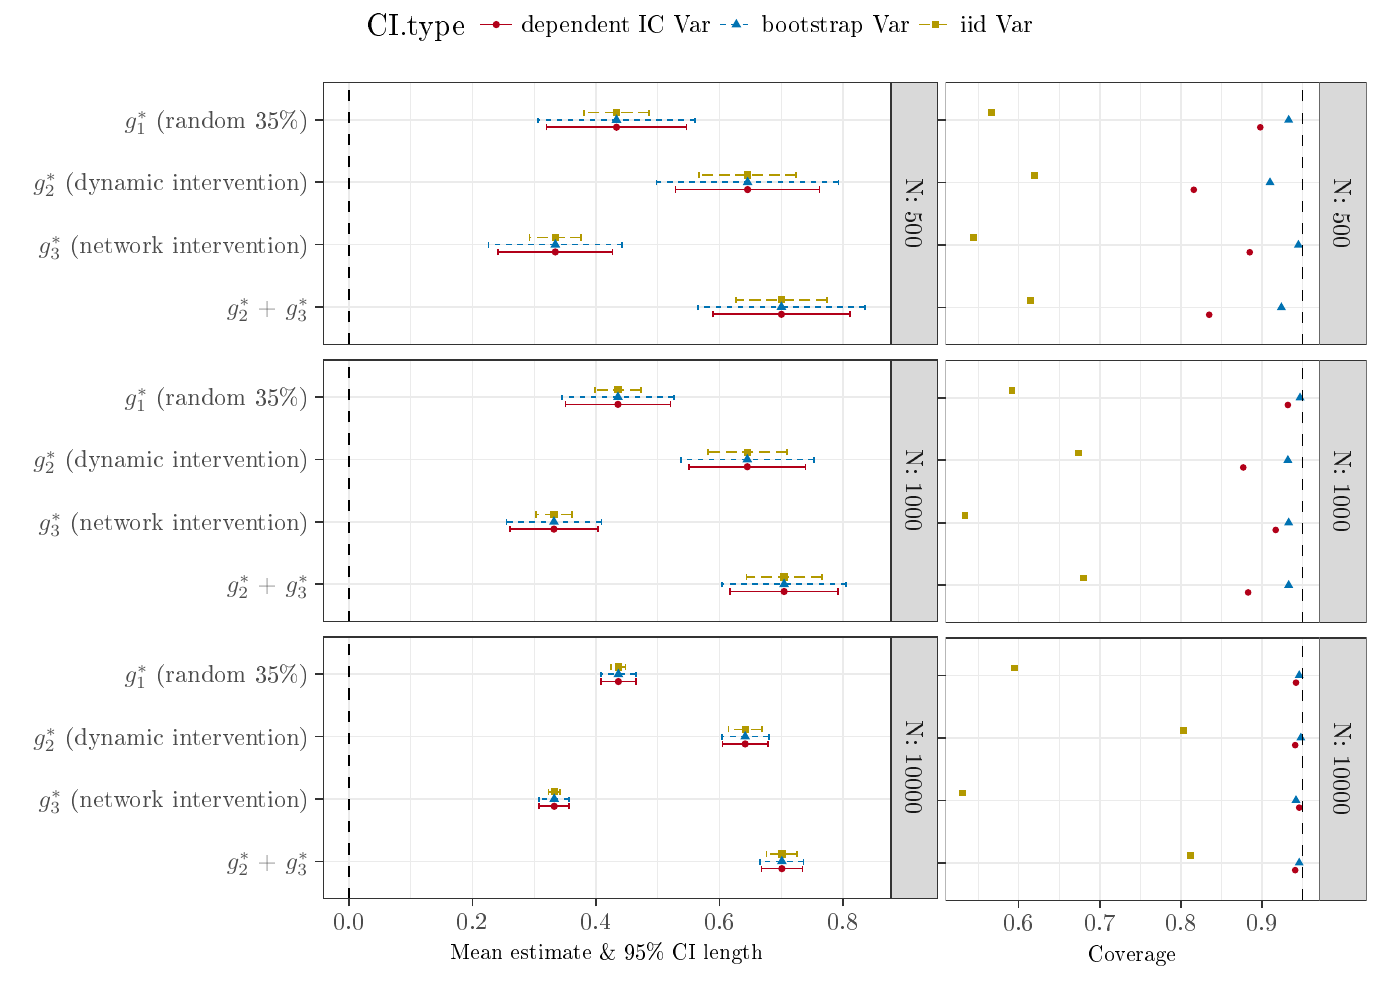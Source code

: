 % Created by tikzDevice version 0.10.1 on 2017-02-12 16:04:47
% !TEX encoding = UTF-8 Unicode
\documentclass[english]{article}
\nonstopmode

\usepackage{tikz}

\usepackage[active,tightpage,psfixbb]{preview}

\PreviewEnvironment{pgfpicture}

\setlength\PreviewBorder{0pt}

\newcommand{\SweaveOpts}[1]{}  % do not interfere with LaTeX
\newcommand{\SweaveInput}[1]{} % because they are not real TeX commands
\newcommand{\Sexpr}[1]{}       % will only be parsed by R

 % \documentclass[a4paper]{article}
\usepackage[T1]{fontenc}
\usepackage[latin9]{inputenc} % \usepackage[utf8]{inputenc}
\usepackage{geometry}
% \geometry{verbose,tmargin=2cm,bmargin=2cm,lmargin=3cm,rmargin=3cm}
\usepackage{amsthm, amsmath,amssymb} % ,amsfonts
\usepackage{setspace}
\usepackage{esint}
\usepackage[authoryear]{natbib}
\onehalfspacing

\makeatletter
\usepackage{authblk}
\usepackage[multiple]{footmisc}
\usepackage{pdflscape}
\usepackage{booktabs}

% \usepackage{jheppub}
%%\usepackage[round]{natbib}
\usepackage[colorlinks=true,urlcolor=blue]{hyperref}
\usepackage{graphicx}
\usepackage{pdflscape}
\usepackage{color}
\usepackage{float}

\definecolor{blue}{rgb}{.2,.2,.7}
\definecolor{red}{rgb}{.7,.2,.2}
\definecolor{green}{rgb}{0,.6,.3}
\definecolor{gray}{rgb}{0.45,0.45,0.45}
\newcommand{\btext}[1]{\textcolor{blue}{#1}}
\newcommand{\rtext}[1]{\textcolor{red}{#1}}
\newcommand{\gtext}[1]{\textcolor{green}{#1}}
\newcommand{\wtext}[1]{\textcolor{white}{#1}}
\newcommand{\old}[1]{\textcolor{gray}{#1}}
\definecolor{gray90}{RGB}{229,229,229}
\definecolor{gray77}{RGB}{196,196,196}
\definecolor{gray60}{RGB}{153,153,153}

\renewcommand{\thefootnote}{\alph{footnote}}
%%\newcommand{\acronym}[1]{\textsc{#1}}
%%\newcommand{\class}[1]{\mbox{\textsf{#1}}}
\newcommand{\code}[1]{\mbox{\texttt{#1}}}
\newcommand{\pkg}[1]{{\normalfont\fontseries{b}\selectfont #1}}
\newcommand{\proglang}[1]{\textsf{#1}}

\newcommand\XOR{\mathbin{\char`\^}}
\newcommand\independent{\protect\mathpalette{\protect\independenT}{\perp}}
\def\independenT#1#2{\mathrel{\rlap{$#1#2$}\mkern2mu{#1#2}}}

\theoremstyle{plain}
\newtheorem*{thm*}{\protect\theoremname}
\theoremstyle{plain}
\newtheorem*{lem*}{\protect\lemmaname}

\makeatother
\usepackage{babel}
\providecommand{\lemmaname}{Lemma}
\providecommand{\theoremname}{Theorem}


%\VignetteEngine{knitr::knitr}
%\VignetteIndexEntry{Introduction}



\begin{document}

\begin{tikzpicture}[x=1pt,y=1pt]
\definecolor{fillColor}{RGB}{255,255,255}
\path[use as bounding box,fill=fillColor,fill opacity=0.00] (0,0) rectangle (505.89,361.35);
\begin{scope}
\path[clip] (  0.00,  0.00) rectangle (505.89,361.35);
\definecolor{fillColor}{RGB}{255,255,255}

\path[fill=fillColor] (126.74,339.55) rectangle (379.15,365.38);
\end{scope}
\begin{scope}
\path[clip] (  0.00,  0.00) rectangle (505.89,361.35);
\definecolor{drawColor}{RGB}{0,0,0}

\node[text=drawColor,anchor=base west,inner sep=0pt, outer sep=0pt, scale=  1.10] at (132.43,348.68) {CI.type};
\end{scope}
\begin{scope}
\path[clip] (  0.00,  0.00) rectangle (505.89,361.35);
\definecolor{fillColor}{RGB}{255,255,255}

\path[fill=fillColor] (172.09,345.24) rectangle (186.54,359.69);
\end{scope}
\begin{scope}
\path[clip] (  0.00,  0.00) rectangle (505.89,361.35);
\definecolor{fillColor}{RGB}{178,0,25}

\path[fill=fillColor] (179.32,352.46) circle (  1.32);
\end{scope}
\begin{scope}
\path[clip] (  0.00,  0.00) rectangle (505.89,361.35);
\definecolor{drawColor}{RGB}{178,0,25}

\path[draw=drawColor,line width= 0.6pt,line join=round] (173.53,352.46) -- (185.10,352.46);
\end{scope}
\begin{scope}
\path[clip] (  0.00,  0.00) rectangle (505.89,361.35);
\definecolor{fillColor}{RGB}{255,255,255}

\path[fill=fillColor] (258.85,345.24) rectangle (273.31,359.69);
\end{scope}
\begin{scope}
\path[clip] (  0.00,  0.00) rectangle (505.89,361.35);
\definecolor{fillColor}{RGB}{0,114,178}

\path[fill=fillColor] (266.08,354.52) --
	(267.86,351.44) --
	(264.30,351.44) --
	cycle;
\end{scope}
\begin{scope}
\path[clip] (  0.00,  0.00) rectangle (505.89,361.35);
\definecolor{drawColor}{RGB}{0,114,178}

\path[draw=drawColor,line width= 0.6pt,dash pattern=on 2pt off 2pt ,line join=round] (260.30,352.46) -- (271.86,352.46);
\end{scope}
\begin{scope}
\path[clip] (  0.00,  0.00) rectangle (505.89,361.35);
\definecolor{fillColor}{RGB}{255,255,255}

\path[fill=fillColor] (330.78,345.24) rectangle (345.24,359.69);
\end{scope}
\begin{scope}
\path[clip] (  0.00,  0.00) rectangle (505.89,361.35);
\definecolor{fillColor}{RGB}{178,153,0}

\path[fill=fillColor] (336.69,351.14) --
	(339.33,351.14) --
	(339.33,353.78) --
	(336.69,353.78) --
	cycle;
\end{scope}
\begin{scope}
\path[clip] (  0.00,  0.00) rectangle (505.89,361.35);
\definecolor{drawColor}{RGB}{178,153,0}

\path[draw=drawColor,line width= 0.6pt,dash pattern=on 4pt off 2pt ,line join=round] (332.23,352.46) -- (343.79,352.46);
\end{scope}
\begin{scope}
\path[clip] (  0.00,  0.00) rectangle (505.89,361.35);
\definecolor{drawColor}{RGB}{0,0,0}

\node[text=drawColor,anchor=base west,inner sep=0pt, outer sep=0pt, scale=  0.88] at (188.35,349.43) {dependent IC Var};
\end{scope}
\begin{scope}
\path[clip] (  0.00,  0.00) rectangle (505.89,361.35);
\definecolor{drawColor}{RGB}{0,0,0}

\node[text=drawColor,anchor=base west,inner sep=0pt, outer sep=0pt, scale=  0.88] at (275.11,349.43) {bootstrap Var};
\end{scope}
\begin{scope}
\path[clip] (  0.00,  0.00) rectangle (505.89,361.35);
\definecolor{drawColor}{RGB}{0,0,0}

\node[text=drawColor,anchor=base west,inner sep=0pt, outer sep=0pt, scale=  0.88] at (347.04,349.43) {iid Var};
\end{scope}
\begin{scope}
\path[clip] (  0.00,  0.00) rectangle (338.95,343.58);
\definecolor{drawColor}{RGB}{255,255,255}
\definecolor{fillColor}{RGB}{255,255,255}

\path[draw=drawColor,line width= 0.6pt,line join=round,line cap=round,fill=fillColor] (  0.00,  0.00) rectangle (338.95,343.58);
\end{scope}
\begin{scope}
\path[clip] (116.73,236.88) rectangle (321.89,331.53);
\definecolor{fillColor}{RGB}{255,255,255}

\path[fill=fillColor] (116.73,236.88) rectangle (321.89,331.53);
\definecolor{drawColor}{gray}{0.92}

\path[draw=drawColor,line width= 0.3pt,line join=round] (148.39,236.88) --
	(148.39,331.53);

\path[draw=drawColor,line width= 0.3pt,line join=round] (193.05,236.88) --
	(193.05,331.53);

\path[draw=drawColor,line width= 0.3pt,line join=round] (237.70,236.88) --
	(237.70,331.53);

\path[draw=drawColor,line width= 0.3pt,line join=round] (282.36,236.88) --
	(282.36,331.53);

\path[draw=drawColor,line width= 0.6pt,line join=round] (116.73,250.40) --
	(321.89,250.40);

\path[draw=drawColor,line width= 0.6pt,line join=round] (116.73,272.94) --
	(321.89,272.94);

\path[draw=drawColor,line width= 0.6pt,line join=round] (116.73,295.47) --
	(321.89,295.47);

\path[draw=drawColor,line width= 0.6pt,line join=round] (116.73,318.01) --
	(321.89,318.01);

\path[draw=drawColor,line width= 0.6pt,line join=round] (126.06,236.88) --
	(126.06,331.53);

\path[draw=drawColor,line width= 0.6pt,line join=round] (170.72,236.88) --
	(170.72,331.53);

\path[draw=drawColor,line width= 0.6pt,line join=round] (215.38,236.88) --
	(215.38,331.53);

\path[draw=drawColor,line width= 0.6pt,line join=round] (260.03,236.88) --
	(260.03,331.53);

\path[draw=drawColor,line width= 0.6pt,line join=round] (304.69,236.88) --
	(304.69,331.53);
\definecolor{fillColor}{RGB}{178,153,0}

\path[fill=fillColor] (281.04,251.71) --
	(283.68,251.71) --
	(283.68,254.35) --
	(281.04,254.35) --
	cycle;
\definecolor{fillColor}{RGB}{0,114,178}

\path[fill=fillColor] (282.36,252.45) --
	(284.14,249.37) --
	(280.59,249.37) --
	cycle;
\definecolor{fillColor}{RGB}{178,0,25}

\path[fill=fillColor] (282.36,247.77) circle (  1.32);
\definecolor{fillColor}{RGB}{178,153,0}

\path[fill=fillColor] (199.34,274.25) --
	(201.98,274.25) --
	(201.98,276.89) --
	(199.34,276.89) --
	cycle;
\definecolor{fillColor}{RGB}{0,114,178}

\path[fill=fillColor] (200.66,274.99) --
	(202.44,271.91) --
	(198.88,271.91) --
	cycle;
\definecolor{fillColor}{RGB}{178,0,25}

\path[fill=fillColor] (200.66,270.31) circle (  1.32);
\definecolor{fillColor}{RGB}{178,153,0}

\path[fill=fillColor] (268.82,296.78) --
	(271.46,296.78) --
	(271.46,299.42) --
	(268.82,299.42) --
	cycle;
\definecolor{fillColor}{RGB}{0,114,178}

\path[fill=fillColor] (270.14,297.53) --
	(271.92,294.45) --
	(268.37,294.45) --
	cycle;
\definecolor{fillColor}{RGB}{178,0,25}

\path[fill=fillColor] (270.14,292.84) circle (  1.32);
\definecolor{fillColor}{RGB}{178,153,0}

\path[fill=fillColor] (221.45,319.32) --
	(224.09,319.32) --
	(224.09,321.96) --
	(221.45,321.96) --
	cycle;
\definecolor{fillColor}{RGB}{0,114,178}

\path[fill=fillColor] (222.77,320.06) --
	(224.55,316.99) --
	(221.00,316.99) --
	cycle;
\definecolor{fillColor}{RGB}{178,0,25}

\path[fill=fillColor] (222.77,315.38) circle (  1.32);
\definecolor{drawColor}{RGB}{178,153,0}

\path[draw=drawColor,line width= 0.6pt,dash pattern=on 4pt off 2pt ,line join=round] (298.81,251.90) --
	(298.81,254.16);

\path[draw=drawColor,line width= 0.6pt,dash pattern=on 4pt off 2pt ,line join=round] (298.81,253.03) --
	(265.91,253.03);

\path[draw=drawColor,line width= 0.6pt,dash pattern=on 4pt off 2pt ,line join=round] (265.91,251.90) --
	(265.91,254.16);
\definecolor{drawColor}{RGB}{0,114,178}

\path[draw=drawColor,line width= 0.6pt,dash pattern=on 2pt off 2pt ,line join=round] (312.56,249.27) --
	(312.56,251.53);

\path[draw=drawColor,line width= 0.6pt,dash pattern=on 2pt off 2pt ,line join=round] (312.56,250.40) --
	(252.16,250.40);

\path[draw=drawColor,line width= 0.6pt,dash pattern=on 2pt off 2pt ,line join=round] (252.16,249.27) --
	(252.16,251.53);
\definecolor{drawColor}{RGB}{178,0,25}

\path[draw=drawColor,line width= 0.6pt,line join=round] (307.14,246.64) --
	(307.14,248.90);

\path[draw=drawColor,line width= 0.6pt,line join=round] (307.14,247.77) --
	(257.59,247.77);

\path[draw=drawColor,line width= 0.6pt,line join=round] (257.59,246.64) --
	(257.59,248.90);
\definecolor{drawColor}{RGB}{178,153,0}

\path[draw=drawColor,line width= 0.6pt,dash pattern=on 4pt off 2pt ,line join=round] (209.99,274.44) --
	(209.99,276.69);

\path[draw=drawColor,line width= 0.6pt,dash pattern=on 4pt off 2pt ,line join=round] (209.99,275.57) --
	(191.33,275.57);

\path[draw=drawColor,line width= 0.6pt,dash pattern=on 4pt off 2pt ,line join=round] (191.33,274.44) --
	(191.33,276.69);
\definecolor{drawColor}{RGB}{0,114,178}

\path[draw=drawColor,line width= 0.6pt,dash pattern=on 2pt off 2pt ,line join=round] (224.84,271.81) --
	(224.84,274.06);

\path[draw=drawColor,line width= 0.6pt,dash pattern=on 2pt off 2pt ,line join=round] (224.84,272.94) --
	(176.48,272.94);

\path[draw=drawColor,line width= 0.6pt,dash pattern=on 2pt off 2pt ,line join=round] (176.48,271.81) --
	(176.48,274.06);
\definecolor{drawColor}{RGB}{178,0,25}

\path[draw=drawColor,line width= 0.6pt,line join=round] (221.34,269.18) --
	(221.34,271.43);

\path[draw=drawColor,line width= 0.6pt,line join=round] (221.34,270.31) --
	(179.98,270.31);

\path[draw=drawColor,line width= 0.6pt,line join=round] (179.98,269.18) --
	(179.98,271.43);
\definecolor{drawColor}{RGB}{178,153,0}

\path[draw=drawColor,line width= 0.6pt,dash pattern=on 4pt off 2pt ,line join=round] (287.70,296.98) --
	(287.70,299.23);

\path[draw=drawColor,line width= 0.6pt,dash pattern=on 4pt off 2pt ,line join=round] (287.70,298.10) --
	(252.58,298.10);

\path[draw=drawColor,line width= 0.6pt,dash pattern=on 4pt off 2pt ,line join=round] (252.58,296.98) --
	(252.58,299.23);
\definecolor{drawColor}{RGB}{0,114,178}

\path[draw=drawColor,line width= 0.6pt,dash pattern=on 2pt off 2pt ,line join=round] (303.01,294.35) --
	(303.01,296.60);

\path[draw=drawColor,line width= 0.6pt,dash pattern=on 2pt off 2pt ,line join=round] (303.01,295.47) --
	(237.28,295.47);

\path[draw=drawColor,line width= 0.6pt,dash pattern=on 2pt off 2pt ,line join=round] (237.28,294.35) --
	(237.28,296.60);
\definecolor{drawColor}{RGB}{178,0,25}

\path[draw=drawColor,line width= 0.6pt,line join=round] (296.16,291.72) --
	(296.16,293.97);

\path[draw=drawColor,line width= 0.6pt,line join=round] (296.16,292.84) --
	(244.12,292.84);

\path[draw=drawColor,line width= 0.6pt,line join=round] (244.12,291.72) --
	(244.12,293.97);
\definecolor{drawColor}{RGB}{178,153,0}

\path[draw=drawColor,line width= 0.6pt,dash pattern=on 4pt off 2pt ,line join=round] (234.57,319.51) --
	(234.57,321.77);

\path[draw=drawColor,line width= 0.6pt,dash pattern=on 4pt off 2pt ,line join=round] (234.57,320.64) --
	(210.97,320.64);

\path[draw=drawColor,line width= 0.6pt,dash pattern=on 4pt off 2pt ,line join=round] (210.97,319.51) --
	(210.97,321.77);
\definecolor{drawColor}{RGB}{0,114,178}

\path[draw=drawColor,line width= 0.6pt,dash pattern=on 2pt off 2pt ,line join=round] (251.16,316.88) --
	(251.16,319.14);

\path[draw=drawColor,line width= 0.6pt,dash pattern=on 2pt off 2pt ,line join=round] (251.16,318.01) --
	(194.38,318.01);

\path[draw=drawColor,line width= 0.6pt,dash pattern=on 2pt off 2pt ,line join=round] (194.38,316.88) --
	(194.38,319.14);
\definecolor{drawColor}{RGB}{178,0,25}

\path[draw=drawColor,line width= 0.6pt,line join=round] (248.03,314.26) --
	(248.03,316.51);

\path[draw=drawColor,line width= 0.6pt,line join=round] (248.03,315.38) --
	(197.52,315.38);

\path[draw=drawColor,line width= 0.6pt,line join=round] (197.52,314.26) --
	(197.52,316.51);
\definecolor{drawColor}{RGB}{0,0,0}

\path[draw=drawColor,line width= 0.6pt,dash pattern=on 4pt off 4pt ,line join=round] (126.06,236.88) -- (126.06,331.53);
\definecolor{drawColor}{gray}{0.20}

\path[draw=drawColor,line width= 0.6pt,line join=round,line cap=round] (116.73,236.88) rectangle (321.89,331.53);
\end{scope}
\begin{scope}
\path[clip] (116.73,136.72) rectangle (321.89,231.38);
\definecolor{fillColor}{RGB}{255,255,255}

\path[fill=fillColor] (116.73,136.72) rectangle (321.89,231.38);
\definecolor{drawColor}{gray}{0.92}

\path[draw=drawColor,line width= 0.3pt,line join=round] (148.39,136.72) --
	(148.39,231.38);

\path[draw=drawColor,line width= 0.3pt,line join=round] (193.05,136.72) --
	(193.05,231.38);

\path[draw=drawColor,line width= 0.3pt,line join=round] (237.70,136.72) --
	(237.70,231.38);

\path[draw=drawColor,line width= 0.3pt,line join=round] (282.36,136.72) --
	(282.36,231.38);

\path[draw=drawColor,line width= 0.6pt,line join=round] (116.73,150.24) --
	(321.89,150.24);

\path[draw=drawColor,line width= 0.6pt,line join=round] (116.73,172.78) --
	(321.89,172.78);

\path[draw=drawColor,line width= 0.6pt,line join=round] (116.73,195.32) --
	(321.89,195.32);

\path[draw=drawColor,line width= 0.6pt,line join=round] (116.73,217.86) --
	(321.89,217.86);

\path[draw=drawColor,line width= 0.6pt,line join=round] (126.06,136.72) --
	(126.06,231.38);

\path[draw=drawColor,line width= 0.6pt,line join=round] (170.72,136.72) --
	(170.72,231.38);

\path[draw=drawColor,line width= 0.6pt,line join=round] (215.38,136.72) --
	(215.38,231.38);

\path[draw=drawColor,line width= 0.6pt,line join=round] (260.03,136.72) --
	(260.03,231.38);

\path[draw=drawColor,line width= 0.6pt,line join=round] (304.69,136.72) --
	(304.69,231.38);
\definecolor{fillColor}{RGB}{178,153,0}

\path[fill=fillColor] (282.01,151.55) --
	(284.65,151.55) --
	(284.65,154.19) --
	(282.01,154.19) --
	cycle;
\definecolor{fillColor}{RGB}{0,114,178}

\path[fill=fillColor] (283.33,152.30) --
	(285.11,149.22) --
	(281.56,149.22) --
	cycle;
\definecolor{fillColor}{RGB}{178,0,25}

\path[fill=fillColor] (283.33,147.61) circle (  1.32);
\definecolor{fillColor}{RGB}{178,153,0}

\path[fill=fillColor] (198.85,174.09) --
	(201.49,174.09) --
	(201.49,176.73) --
	(198.85,176.73) --
	cycle;
\definecolor{fillColor}{RGB}{0,114,178}

\path[fill=fillColor] (200.17,174.83) --
	(201.95,171.75) --
	(198.39,171.75) --
	cycle;
\definecolor{fillColor}{RGB}{178,0,25}

\path[fill=fillColor] (200.17,170.15) circle (  1.32);
\definecolor{fillColor}{RGB}{178,153,0}

\path[fill=fillColor] (268.72,196.63) --
	(271.36,196.63) --
	(271.36,199.27) --
	(268.72,199.27) --
	cycle;
\definecolor{fillColor}{RGB}{0,114,178}

\path[fill=fillColor] (270.04,197.37) --
	(271.82,194.29) --
	(268.26,194.29) --
	cycle;
\definecolor{fillColor}{RGB}{178,0,25}

\path[fill=fillColor] (270.04,192.69) circle (  1.32);
\definecolor{fillColor}{RGB}{178,153,0}

\path[fill=fillColor] (221.98,219.16) --
	(224.62,219.16) --
	(224.62,221.80) --
	(221.98,221.80) --
	cycle;
\definecolor{fillColor}{RGB}{0,114,178}

\path[fill=fillColor] (223.30,219.91) --
	(225.07,216.83) --
	(221.52,216.83) --
	cycle;
\definecolor{fillColor}{RGB}{178,0,25}

\path[fill=fillColor] (223.30,215.23) circle (  1.32);
\definecolor{drawColor}{RGB}{178,153,0}

\path[draw=drawColor,line width= 0.6pt,dash pattern=on 4pt off 2pt ,line join=round] (296.98,151.75) --
	(296.98,154.00);

\path[draw=drawColor,line width= 0.6pt,dash pattern=on 4pt off 2pt ,line join=round] (296.98,152.87) --
	(269.69,152.87);

\path[draw=drawColor,line width= 0.6pt,dash pattern=on 4pt off 2pt ,line join=round] (269.69,151.75) --
	(269.69,154.00);
\definecolor{drawColor}{RGB}{0,114,178}

\path[draw=drawColor,line width= 0.6pt,dash pattern=on 2pt off 2pt ,line join=round] (305.78,149.12) --
	(305.78,151.37);

\path[draw=drawColor,line width= 0.6pt,dash pattern=on 2pt off 2pt ,line join=round] (305.78,150.24) --
	(260.89,150.24);

\path[draw=drawColor,line width= 0.6pt,dash pattern=on 2pt off 2pt ,line join=round] (260.89,149.12) --
	(260.89,151.37);
\definecolor{drawColor}{RGB}{178,0,25}

\path[draw=drawColor,line width= 0.6pt,line join=round] (302.80,146.49) --
	(302.80,148.74);

\path[draw=drawColor,line width= 0.6pt,line join=round] (302.80,147.61) --
	(263.87,147.61);

\path[draw=drawColor,line width= 0.6pt,line join=round] (263.87,146.49) --
	(263.87,148.74);
\definecolor{drawColor}{RGB}{178,153,0}

\path[draw=drawColor,line width= 0.6pt,dash pattern=on 4pt off 2pt ,line join=round] (206.76,174.28) --
	(206.76,176.54);

\path[draw=drawColor,line width= 0.6pt,dash pattern=on 4pt off 2pt ,line join=round] (206.76,175.41) --
	(193.58,175.41);

\path[draw=drawColor,line width= 0.6pt,dash pattern=on 4pt off 2pt ,line join=round] (193.58,174.28) --
	(193.58,176.54);
\definecolor{drawColor}{RGB}{0,114,178}

\path[draw=drawColor,line width= 0.6pt,dash pattern=on 2pt off 2pt ,line join=round] (217.31,171.65) --
	(217.31,173.91);

\path[draw=drawColor,line width= 0.6pt,dash pattern=on 2pt off 2pt ,line join=round] (217.31,172.78) --
	(183.03,172.78);

\path[draw=drawColor,line width= 0.6pt,dash pattern=on 2pt off 2pt ,line join=round] (183.03,171.65) --
	(183.03,173.91);
\definecolor{drawColor}{RGB}{178,0,25}

\path[draw=drawColor,line width= 0.6pt,line join=round] (216.15,169.02) --
	(216.15,171.28);

\path[draw=drawColor,line width= 0.6pt,line join=round] (216.15,170.15) --
	(184.19,170.15);

\path[draw=drawColor,line width= 0.6pt,line join=round] (184.19,169.02) --
	(184.19,171.28);
\definecolor{drawColor}{RGB}{178,153,0}

\path[draw=drawColor,line width= 0.6pt,dash pattern=on 4pt off 2pt ,line join=round] (284.27,196.82) --
	(284.27,199.07);

\path[draw=drawColor,line width= 0.6pt,dash pattern=on 4pt off 2pt ,line join=round] (284.27,197.95) --
	(255.81,197.95);

\path[draw=drawColor,line width= 0.6pt,dash pattern=on 4pt off 2pt ,line join=round] (255.81,196.82) --
	(255.81,199.07);
\definecolor{drawColor}{RGB}{0,114,178}

\path[draw=drawColor,line width= 0.6pt,dash pattern=on 2pt off 2pt ,line join=round] (294.08,194.19) --
	(294.08,196.44);

\path[draw=drawColor,line width= 0.6pt,dash pattern=on 2pt off 2pt ,line join=round] (294.08,195.32) --
	(246.00,195.32);

\path[draw=drawColor,line width= 0.6pt,dash pattern=on 2pt off 2pt ,line join=round] (246.00,194.19) --
	(246.00,196.44);
\definecolor{drawColor}{RGB}{178,0,25}

\path[draw=drawColor,line width= 0.6pt,line join=round] (291.06,191.56) --
	(291.06,193.82);

\path[draw=drawColor,line width= 0.6pt,line join=round] (291.06,192.69) --
	(249.02,192.69);

\path[draw=drawColor,line width= 0.6pt,line join=round] (249.02,191.56) --
	(249.02,193.82);
\definecolor{drawColor}{RGB}{178,153,0}

\path[draw=drawColor,line width= 0.6pt,dash pattern=on 4pt off 2pt ,line join=round] (231.63,219.36) --
	(231.63,221.61);

\path[draw=drawColor,line width= 0.6pt,dash pattern=on 4pt off 2pt ,line join=round] (231.63,220.48) --
	(214.96,220.48);

\path[draw=drawColor,line width= 0.6pt,dash pattern=on 4pt off 2pt ,line join=round] (214.96,219.36) --
	(214.96,221.61);
\definecolor{drawColor}{RGB}{0,114,178}

\path[draw=drawColor,line width= 0.6pt,dash pattern=on 2pt off 2pt ,line join=round] (243.44,216.73) --
	(243.44,218.98);

\path[draw=drawColor,line width= 0.6pt,dash pattern=on 2pt off 2pt ,line join=round] (243.44,217.86) --
	(203.15,217.86);

\path[draw=drawColor,line width= 0.6pt,dash pattern=on 2pt off 2pt ,line join=round] (203.15,216.73) --
	(203.15,218.98);
\definecolor{drawColor}{RGB}{178,0,25}

\path[draw=drawColor,line width= 0.6pt,line join=round] (242.27,214.10) --
	(242.27,216.35);

\path[draw=drawColor,line width= 0.6pt,line join=round] (242.27,215.23) --
	(204.32,215.23);

\path[draw=drawColor,line width= 0.6pt,line join=round] (204.32,214.10) --
	(204.32,216.35);
\definecolor{drawColor}{RGB}{0,0,0}

\path[draw=drawColor,line width= 0.6pt,dash pattern=on 4pt off 4pt ,line join=round] (126.06,136.72) -- (126.06,231.38);
\definecolor{drawColor}{gray}{0.20}

\path[draw=drawColor,line width= 0.6pt,line join=round,line cap=round] (116.73,136.72) rectangle (321.89,231.38);
\end{scope}
\begin{scope}
\path[clip] (116.73, 36.56) rectangle (321.89,131.22);
\definecolor{fillColor}{RGB}{255,255,255}

\path[fill=fillColor] (116.73, 36.56) rectangle (321.89,131.22);
\definecolor{drawColor}{gray}{0.92}

\path[draw=drawColor,line width= 0.3pt,line join=round] (148.39, 36.56) --
	(148.39,131.22);

\path[draw=drawColor,line width= 0.3pt,line join=round] (193.05, 36.56) --
	(193.05,131.22);

\path[draw=drawColor,line width= 0.3pt,line join=round] (237.70, 36.56) --
	(237.70,131.22);

\path[draw=drawColor,line width= 0.3pt,line join=round] (282.36, 36.56) --
	(282.36,131.22);

\path[draw=drawColor,line width= 0.6pt,line join=round] (116.73, 50.09) --
	(321.89, 50.09);

\path[draw=drawColor,line width= 0.6pt,line join=round] (116.73, 72.62) --
	(321.89, 72.62);

\path[draw=drawColor,line width= 0.6pt,line join=round] (116.73, 95.16) --
	(321.89, 95.16);

\path[draw=drawColor,line width= 0.6pt,line join=round] (116.73,117.70) --
	(321.89,117.70);

\path[draw=drawColor,line width= 0.6pt,line join=round] (126.06, 36.56) --
	(126.06,131.22);

\path[draw=drawColor,line width= 0.6pt,line join=round] (170.72, 36.56) --
	(170.72,131.22);

\path[draw=drawColor,line width= 0.6pt,line join=round] (215.38, 36.56) --
	(215.38,131.22);

\path[draw=drawColor,line width= 0.6pt,line join=round] (260.03, 36.56) --
	(260.03,131.22);

\path[draw=drawColor,line width= 0.6pt,line join=round] (304.69, 36.56) --
	(304.69,131.22);
\definecolor{fillColor}{RGB}{178,153,0}

\path[fill=fillColor] (281.21, 51.40) --
	(283.85, 51.40) --
	(283.85, 54.04) --
	(281.21, 54.04) --
	cycle;
\definecolor{fillColor}{RGB}{0,114,178}

\path[fill=fillColor] (282.53, 52.14) --
	(284.31, 49.06) --
	(280.75, 49.06) --
	cycle;
\definecolor{fillColor}{RGB}{178,0,25}

\path[fill=fillColor] (282.53, 47.46) circle (  1.32);
\definecolor{fillColor}{RGB}{178,153,0}

\path[fill=fillColor] (198.95, 73.93) --
	(201.58, 73.93) --
	(201.58, 76.57) --
	(198.95, 76.57) --
	cycle;
\definecolor{fillColor}{RGB}{0,114,178}

\path[fill=fillColor] (200.27, 74.68) --
	(202.04, 71.60) --
	(198.49, 71.60) --
	cycle;
\definecolor{fillColor}{RGB}{178,0,25}

\path[fill=fillColor] (200.27, 70.00) circle (  1.32);
\definecolor{fillColor}{RGB}{178,153,0}

\path[fill=fillColor] (267.95, 96.47) --
	(270.59, 96.47) --
	(270.59, 99.11) --
	(267.95, 99.11) --
	cycle;
\definecolor{fillColor}{RGB}{0,114,178}

\path[fill=fillColor] (269.27, 97.21) --
	(271.05, 94.14) --
	(267.50, 94.14) --
	cycle;
\definecolor{fillColor}{RGB}{178,0,25}

\path[fill=fillColor] (269.27, 92.53) circle (  1.32);
\definecolor{fillColor}{RGB}{178,153,0}

\path[fill=fillColor] (222.13,119.01) --
	(224.77,119.01) --
	(224.77,121.65) --
	(222.13,121.65) --
	cycle;
\definecolor{fillColor}{RGB}{0,114,178}

\path[fill=fillColor] (223.45,119.75) --
	(225.22,116.67) --
	(221.67,116.67) --
	cycle;
\definecolor{fillColor}{RGB}{178,0,25}

\path[fill=fillColor] (223.45,115.07) circle (  1.32);
\definecolor{drawColor}{RGB}{178,153,0}

\path[draw=drawColor,line width= 0.6pt,dash pattern=on 4pt off 2pt ,line join=round] (288.11, 51.59) --
	(288.11, 53.84);

\path[draw=drawColor,line width= 0.6pt,dash pattern=on 4pt off 2pt ,line join=round] (288.11, 52.72) --
	(276.95, 52.72);

\path[draw=drawColor,line width= 0.6pt,dash pattern=on 4pt off 2pt ,line join=round] (276.95, 51.59) --
	(276.95, 53.84);
\definecolor{drawColor}{RGB}{0,114,178}

\path[draw=drawColor,line width= 0.6pt,dash pattern=on 2pt off 2pt ,line join=round] (290.38, 48.96) --
	(290.38, 51.21);

\path[draw=drawColor,line width= 0.6pt,dash pattern=on 2pt off 2pt ,line join=round] (290.38, 50.09) --
	(274.68, 50.09);

\path[draw=drawColor,line width= 0.6pt,dash pattern=on 2pt off 2pt ,line join=round] (274.68, 48.96) --
	(274.68, 51.21);
\definecolor{drawColor}{RGB}{178,0,25}

\path[draw=drawColor,line width= 0.6pt,line join=round] (289.94, 46.33) --
	(289.94, 48.58);

\path[draw=drawColor,line width= 0.6pt,line join=round] (289.94, 47.46) --
	(275.12, 47.46);

\path[draw=drawColor,line width= 0.6pt,line join=round] (275.12, 46.33) --
	(275.12, 48.58);
\definecolor{drawColor}{RGB}{178,153,0}

\path[draw=drawColor,line width= 0.6pt,dash pattern=on 4pt off 2pt ,line join=round] (202.35, 74.13) --
	(202.35, 76.38);

\path[draw=drawColor,line width= 0.6pt,dash pattern=on 4pt off 2pt ,line join=round] (202.35, 75.25) --
	(198.18, 75.25);

\path[draw=drawColor,line width= 0.6pt,dash pattern=on 4pt off 2pt ,line join=round] (198.18, 74.13) --
	(198.18, 76.38);
\definecolor{drawColor}{RGB}{0,114,178}

\path[draw=drawColor,line width= 0.6pt,dash pattern=on 2pt off 2pt ,line join=round] (205.72, 71.50) --
	(205.72, 73.75);

\path[draw=drawColor,line width= 0.6pt,dash pattern=on 2pt off 2pt ,line join=round] (205.72, 72.62) --
	(194.81, 72.62);

\path[draw=drawColor,line width= 0.6pt,dash pattern=on 2pt off 2pt ,line join=round] (194.81, 71.50) --
	(194.81, 73.75);
\definecolor{drawColor}{RGB}{178,0,25}

\path[draw=drawColor,line width= 0.6pt,line join=round] (205.72, 68.87) --
	(205.72, 71.12);

\path[draw=drawColor,line width= 0.6pt,line join=round] (205.72, 70.00) --
	(194.81, 70.00);

\path[draw=drawColor,line width= 0.6pt,line join=round] (194.81, 68.87) --
	(194.81, 71.12);
\definecolor{drawColor}{RGB}{178,153,0}

\path[draw=drawColor,line width= 0.6pt,dash pattern=on 4pt off 2pt ,line join=round] (275.33, 96.66) --
	(275.33, 98.92);

\path[draw=drawColor,line width= 0.6pt,dash pattern=on 4pt off 2pt ,line join=round] (275.33, 97.79) --
	(263.21, 97.79);

\path[draw=drawColor,line width= 0.6pt,dash pattern=on 4pt off 2pt ,line join=round] (263.21, 96.66) --
	(263.21, 98.92);
\definecolor{drawColor}{RGB}{0,114,178}

\path[draw=drawColor,line width= 0.6pt,dash pattern=on 2pt off 2pt ,line join=round] (277.77, 94.03) --
	(277.77, 96.29);

\path[draw=drawColor,line width= 0.6pt,dash pattern=on 2pt off 2pt ,line join=round] (277.77, 95.16) --
	(260.78, 95.16);

\path[draw=drawColor,line width= 0.6pt,dash pattern=on 2pt off 2pt ,line join=round] (260.78, 94.03) --
	(260.78, 96.29);
\definecolor{drawColor}{RGB}{178,0,25}

\path[draw=drawColor,line width= 0.6pt,line join=round] (277.42, 91.41) --
	(277.42, 93.66);

\path[draw=drawColor,line width= 0.6pt,line join=round] (277.42, 92.53) --
	(261.12, 92.53);

\path[draw=drawColor,line width= 0.6pt,line join=round] (261.12, 91.41) --
	(261.12, 93.66);
\definecolor{drawColor}{RGB}{178,153,0}

\path[draw=drawColor,line width= 0.6pt,dash pattern=on 4pt off 2pt ,line join=round] (226.08,119.20) --
	(226.08,121.46);

\path[draw=drawColor,line width= 0.6pt,dash pattern=on 4pt off 2pt ,line join=round] (226.08,120.33) --
	(220.82,120.33);

\path[draw=drawColor,line width= 0.6pt,dash pattern=on 4pt off 2pt ,line join=round] (220.82,119.20) --
	(220.82,121.46);
\definecolor{drawColor}{RGB}{0,114,178}

\path[draw=drawColor,line width= 0.6pt,dash pattern=on 2pt off 2pt ,line join=round] (229.79,116.57) --
	(229.79,118.83);

\path[draw=drawColor,line width= 0.6pt,dash pattern=on 2pt off 2pt ,line join=round] (229.79,117.70) --
	(217.10,117.70);

\path[draw=drawColor,line width= 0.6pt,dash pattern=on 2pt off 2pt ,line join=round] (217.10,116.57) --
	(217.10,118.83);
\definecolor{drawColor}{RGB}{178,0,25}

\path[draw=drawColor,line width= 0.6pt,line join=round] (229.78,113.94) --
	(229.78,116.20);

\path[draw=drawColor,line width= 0.6pt,line join=round] (229.78,115.07) --
	(217.12,115.07);

\path[draw=drawColor,line width= 0.6pt,line join=round] (217.12,113.94) --
	(217.12,116.20);
\definecolor{drawColor}{RGB}{0,0,0}

\path[draw=drawColor,line width= 0.6pt,dash pattern=on 4pt off 4pt ,line join=round] (126.06, 36.56) -- (126.06,131.22);
\definecolor{drawColor}{gray}{0.20}

\path[draw=drawColor,line width= 0.6pt,line join=round,line cap=round] (116.73, 36.56) rectangle (321.89,131.22);
\end{scope}
\begin{scope}
\path[clip] (321.89,236.88) rectangle (338.95,331.53);
\definecolor{drawColor}{gray}{0.20}
\definecolor{fillColor}{gray}{0.85}

\path[draw=drawColor,line width= 0.6pt,line join=round,line cap=round,fill=fillColor] (321.89,236.88) rectangle (338.95,331.53);
\definecolor{drawColor}{gray}{0.10}

\node[text=drawColor,rotate=-90.00,anchor=base,inner sep=0pt, outer sep=0pt, scale=  0.88] at (327.39,284.21) {N: 500};
\end{scope}
\begin{scope}
\path[clip] (321.89,136.72) rectangle (338.95,231.38);
\definecolor{drawColor}{gray}{0.20}
\definecolor{fillColor}{gray}{0.85}

\path[draw=drawColor,line width= 0.6pt,line join=round,line cap=round,fill=fillColor] (321.89,136.72) rectangle (338.95,231.38);
\definecolor{drawColor}{gray}{0.10}

\node[text=drawColor,rotate=-90.00,anchor=base,inner sep=0pt, outer sep=0pt, scale=  0.88] at (327.39,184.05) {N: 1000};
\end{scope}
\begin{scope}
\path[clip] (321.89, 36.56) rectangle (338.95,131.22);
\definecolor{drawColor}{gray}{0.20}
\definecolor{fillColor}{gray}{0.85}

\path[draw=drawColor,line width= 0.6pt,line join=round,line cap=round,fill=fillColor] (321.89, 36.56) rectangle (338.95,131.22);
\definecolor{drawColor}{gray}{0.10}

\node[text=drawColor,rotate=-90.00,anchor=base,inner sep=0pt, outer sep=0pt, scale=  0.88] at (327.39, 83.89) {N: 10000};
\end{scope}
\begin{scope}
\path[clip] (  0.00,  0.00) rectangle (505.89,361.35);
\definecolor{drawColor}{gray}{0.20}

\path[draw=drawColor,line width= 0.6pt,line join=round] (126.06, 33.81) --
	(126.06, 36.56);

\path[draw=drawColor,line width= 0.6pt,line join=round] (170.72, 33.81) --
	(170.72, 36.56);

\path[draw=drawColor,line width= 0.6pt,line join=round] (215.38, 33.81) --
	(215.38, 36.56);

\path[draw=drawColor,line width= 0.6pt,line join=round] (260.03, 33.81) --
	(260.03, 36.56);

\path[draw=drawColor,line width= 0.6pt,line join=round] (304.69, 33.81) --
	(304.69, 36.56);
\end{scope}
\begin{scope}
\path[clip] (  0.00,  0.00) rectangle (505.89,361.35);
\definecolor{drawColor}{gray}{0.30}

\node[text=drawColor,anchor=base,inner sep=0pt, outer sep=0pt, scale=  0.88] at (126.06, 25.55) {0.0};

\node[text=drawColor,anchor=base,inner sep=0pt, outer sep=0pt, scale=  0.88] at (170.72, 25.55) {0.2};

\node[text=drawColor,anchor=base,inner sep=0pt, outer sep=0pt, scale=  0.88] at (215.38, 25.55) {0.4};

\node[text=drawColor,anchor=base,inner sep=0pt, outer sep=0pt, scale=  0.88] at (260.03, 25.55) {0.6};

\node[text=drawColor,anchor=base,inner sep=0pt, outer sep=0pt, scale=  0.88] at (304.69, 25.55) {0.8};
\end{scope}
\begin{scope}
\path[clip] (  0.00,  0.00) rectangle (505.89,361.35);
\definecolor{drawColor}{gray}{0.30}

\node[text=drawColor,anchor=base east,inner sep=0pt, outer sep=0pt, scale=  0.88] at (111.78,247.37) {$g^*_2$ + $g^*_3$};

\node[text=drawColor,anchor=base east,inner sep=0pt, outer sep=0pt, scale=  0.88] at (111.78,269.91) {$g^*_3$ (network intervention)};

\node[text=drawColor,anchor=base east,inner sep=0pt, outer sep=0pt, scale=  0.88] at (111.78,292.44) {$g^*_2$ (dynamic intervention)};

\node[text=drawColor,anchor=base east,inner sep=0pt, outer sep=0pt, scale=  0.88] at (111.78,314.98) {$g^*_1$ (random 35\%)};
\end{scope}
\begin{scope}
\path[clip] (  0.00,  0.00) rectangle (505.89,361.35);
\definecolor{drawColor}{gray}{0.20}

\path[draw=drawColor,line width= 0.6pt,line join=round] (113.98,250.40) --
	(116.73,250.40);

\path[draw=drawColor,line width= 0.6pt,line join=round] (113.98,272.94) --
	(116.73,272.94);

\path[draw=drawColor,line width= 0.6pt,line join=round] (113.98,295.47) --
	(116.73,295.47);

\path[draw=drawColor,line width= 0.6pt,line join=round] (113.98,318.01) --
	(116.73,318.01);
\end{scope}
\begin{scope}
\path[clip] (  0.00,  0.00) rectangle (505.89,361.35);
\definecolor{drawColor}{gray}{0.30}

\node[text=drawColor,anchor=base east,inner sep=0pt, outer sep=0pt, scale=  0.88] at (111.78,147.21) {$g^*_2$ + $g^*_3$};

\node[text=drawColor,anchor=base east,inner sep=0pt, outer sep=0pt, scale=  0.88] at (111.78,169.75) {$g^*_3$ (network intervention)};

\node[text=drawColor,anchor=base east,inner sep=0pt, outer sep=0pt, scale=  0.88] at (111.78,192.29) {$g^*_2$ (dynamic intervention)};

\node[text=drawColor,anchor=base east,inner sep=0pt, outer sep=0pt, scale=  0.88] at (111.78,214.82) {$g^*_1$ (random 35\%)};
\end{scope}
\begin{scope}
\path[clip] (  0.00,  0.00) rectangle (505.89,361.35);
\definecolor{drawColor}{gray}{0.20}

\path[draw=drawColor,line width= 0.6pt,line join=round] (113.98,150.24) --
	(116.73,150.24);

\path[draw=drawColor,line width= 0.6pt,line join=round] (113.98,172.78) --
	(116.73,172.78);

\path[draw=drawColor,line width= 0.6pt,line join=round] (113.98,195.32) --
	(116.73,195.32);

\path[draw=drawColor,line width= 0.6pt,line join=round] (113.98,217.86) --
	(116.73,217.86);
\end{scope}
\begin{scope}
\path[clip] (  0.00,  0.00) rectangle (505.89,361.35);
\definecolor{drawColor}{gray}{0.30}

\node[text=drawColor,anchor=base east,inner sep=0pt, outer sep=0pt, scale=  0.88] at (111.78, 47.06) {$g^*_2$ + $g^*_3$};

\node[text=drawColor,anchor=base east,inner sep=0pt, outer sep=0pt, scale=  0.88] at (111.78, 69.59) {$g^*_3$ (network intervention)};

\node[text=drawColor,anchor=base east,inner sep=0pt, outer sep=0pt, scale=  0.88] at (111.78, 92.13) {$g^*_2$ (dynamic intervention)};

\node[text=drawColor,anchor=base east,inner sep=0pt, outer sep=0pt, scale=  0.88] at (111.78,114.67) {$g^*_1$ (random 35\%)};
\end{scope}
\begin{scope}
\path[clip] (  0.00,  0.00) rectangle (505.89,361.35);
\definecolor{drawColor}{gray}{0.20}

\path[draw=drawColor,line width= 0.6pt,line join=round] (113.98, 50.09) --
	(116.73, 50.09);

\path[draw=drawColor,line width= 0.6pt,line join=round] (113.98, 72.62) --
	(116.73, 72.62);

\path[draw=drawColor,line width= 0.6pt,line join=round] (113.98, 95.16) --
	(116.73, 95.16);

\path[draw=drawColor,line width= 0.6pt,line join=round] (113.98,117.70) --
	(116.73,117.70);
\end{scope}
\begin{scope}
\path[clip] (  0.00,  0.00) rectangle (505.89,361.35);
\definecolor{drawColor}{RGB}{0,0,0}

\node[text=drawColor,anchor=base,inner sep=0pt, outer sep=0pt, scale=  0.80] at (219.31, 14.54) {Mean estimate \& 95\% CI length};
\end{scope}
\begin{scope}
\path[clip] (338.95,  0.00) rectangle (505.89,343.58);
\definecolor{drawColor}{RGB}{255,255,255}
\definecolor{fillColor}{RGB}{255,255,255}

\path[draw=drawColor,line width= 0.6pt,line join=round,line cap=round,fill=fillColor] (338.95,  0.00) rectangle (505.89,343.58);
\end{scope}
\begin{scope}
\path[clip] (341.70,236.69) rectangle (476.78,331.53);
\definecolor{fillColor}{RGB}{255,255,255}

\path[fill=fillColor] (341.70,236.69) rectangle (476.78,331.53);
\definecolor{drawColor}{gray}{0.92}

\path[draw=drawColor,line width= 0.3pt,line join=round] (353.41,236.69) --
	(353.41,331.53);

\path[draw=drawColor,line width= 0.3pt,line join=round] (382.72,236.69) --
	(382.72,331.53);

\path[draw=drawColor,line width= 0.3pt,line join=round] (412.02,236.69) --
	(412.02,331.53);

\path[draw=drawColor,line width= 0.3pt,line join=round] (441.33,236.69) --
	(441.33,331.53);

\path[draw=drawColor,line width= 0.3pt,line join=round] (470.64,236.69) --
	(470.64,331.53);

\path[draw=drawColor,line width= 0.6pt,line join=round] (341.70,250.24) --
	(476.78,250.24);

\path[draw=drawColor,line width= 0.6pt,line join=round] (341.70,272.82) --
	(476.78,272.82);

\path[draw=drawColor,line width= 0.6pt,line join=round] (341.70,295.40) --
	(476.78,295.40);

\path[draw=drawColor,line width= 0.6pt,line join=round] (341.70,317.98) --
	(476.78,317.98);

\path[draw=drawColor,line width= 0.6pt,line join=round] (368.06,236.69) --
	(368.06,331.53);

\path[draw=drawColor,line width= 0.6pt,line join=round] (397.37,236.69) --
	(397.37,331.53);

\path[draw=drawColor,line width= 0.6pt,line join=round] (426.68,236.69) --
	(426.68,331.53);

\path[draw=drawColor,line width= 0.6pt,line join=round] (455.99,236.69) --
	(455.99,331.53);
\definecolor{fillColor}{RGB}{178,153,0}

\path[fill=fillColor] (371.24,251.66) --
	(373.67,251.66) --
	(373.67,254.09) --
	(371.24,254.09) --
	cycle;
\definecolor{fillColor}{RGB}{0,114,178}

\path[fill=fillColor] (463.02,252.13) --
	(464.66,249.30) --
	(461.39,249.30) --
	cycle;
\definecolor{fillColor}{RGB}{178,0,25}

\path[fill=fillColor] (436.94,247.61) circle (  1.21);
\definecolor{fillColor}{RGB}{178,153,0}

\path[fill=fillColor] (350.43,274.24) --
	(352.86,274.24) --
	(352.86,276.67) --
	(350.43,276.67) --
	cycle;
\definecolor{fillColor}{RGB}{0,114,178}

\path[fill=fillColor] (469.18,274.71) --
	(470.81,271.88) --
	(467.55,271.88) --
	cycle;
\definecolor{fillColor}{RGB}{178,0,25}

\path[fill=fillColor] (451.59,270.19) circle (  1.21);
\definecolor{fillColor}{RGB}{178,153,0}

\path[fill=fillColor] (372.71,296.83) --
	(375.13,296.83) --
	(375.13,299.25) --
	(372.71,299.25) --
	cycle;
\definecolor{fillColor}{RGB}{0,114,178}

\path[fill=fillColor] (458.92,297.29) --
	(460.55,294.46) --
	(457.29,294.46) --
	cycle;
\definecolor{fillColor}{RGB}{178,0,25}

\path[fill=fillColor] (431.37,292.77) circle (  1.21);
\definecolor{fillColor}{RGB}{178,153,0}

\path[fill=fillColor] (357.18,319.41) --
	(359.60,319.41) --
	(359.60,321.83) --
	(357.18,321.83) --
	cycle;
\definecolor{fillColor}{RGB}{0,114,178}

\path[fill=fillColor] (465.66,319.87) --
	(467.29,317.04) --
	(464.03,317.04) --
	cycle;
\definecolor{fillColor}{RGB}{178,0,25}

\path[fill=fillColor] (455.40,315.35) circle (  1.21);
\definecolor{drawColor}{RGB}{0,0,0}

\path[draw=drawColor,line width= 0.6pt,dash pattern=on 4pt off 4pt ,line join=round] (470.64,236.69) -- (470.64,331.53);
\definecolor{drawColor}{gray}{0.20}

\path[draw=drawColor,line width= 0.6pt,line join=round,line cap=round] (341.70,236.69) rectangle (476.78,331.53);
\end{scope}
\begin{scope}
\path[clip] (341.70,136.35) rectangle (476.78,231.19);
\definecolor{fillColor}{RGB}{255,255,255}

\path[fill=fillColor] (341.70,136.35) rectangle (476.78,231.19);
\definecolor{drawColor}{gray}{0.92}

\path[draw=drawColor,line width= 0.3pt,line join=round] (353.41,136.35) --
	(353.41,231.19);

\path[draw=drawColor,line width= 0.3pt,line join=round] (382.72,136.35) --
	(382.72,231.19);

\path[draw=drawColor,line width= 0.3pt,line join=round] (412.02,136.35) --
	(412.02,231.19);

\path[draw=drawColor,line width= 0.3pt,line join=round] (441.33,136.35) --
	(441.33,231.19);

\path[draw=drawColor,line width= 0.3pt,line join=round] (470.64,136.35) --
	(470.64,231.19);

\path[draw=drawColor,line width= 0.6pt,line join=round] (341.70,149.90) --
	(476.78,149.90);

\path[draw=drawColor,line width= 0.6pt,line join=round] (341.70,172.48) --
	(476.78,172.48);

\path[draw=drawColor,line width= 0.6pt,line join=round] (341.70,195.06) --
	(476.78,195.06);

\path[draw=drawColor,line width= 0.6pt,line join=round] (341.70,217.64) --
	(476.78,217.64);

\path[draw=drawColor,line width= 0.6pt,line join=round] (368.06,136.35) --
	(368.06,231.19);

\path[draw=drawColor,line width= 0.6pt,line join=round] (397.37,136.35) --
	(397.37,231.19);

\path[draw=drawColor,line width= 0.6pt,line join=round] (426.68,136.35) --
	(426.68,231.19);

\path[draw=drawColor,line width= 0.6pt,line join=round] (455.99,136.35) --
	(455.99,231.19);
\definecolor{fillColor}{RGB}{178,153,0}

\path[fill=fillColor] (390.30,151.32) --
	(392.72,151.32) --
	(392.72,153.75) --
	(390.30,153.75) --
	cycle;
\definecolor{fillColor}{RGB}{0,114,178}

\path[fill=fillColor] (465.66,151.79) --
	(467.29,148.96) --
	(464.03,148.96) --
	cycle;
\definecolor{fillColor}{RGB}{178,0,25}

\path[fill=fillColor] (451.01,147.27) circle (  1.21);
\definecolor{fillColor}{RGB}{178,153,0}

\path[fill=fillColor] (347.50,173.90) --
	(349.93,173.90) --
	(349.93,176.33) --
	(347.50,176.33) --
	cycle;
\definecolor{fillColor}{RGB}{0,114,178}

\path[fill=fillColor] (465.66,174.37) --
	(467.29,171.54) --
	(464.03,171.54) --
	cycle;
\definecolor{fillColor}{RGB}{178,0,25}

\path[fill=fillColor] (460.97,169.85) circle (  1.21);
\definecolor{fillColor}{RGB}{178,153,0}

\path[fill=fillColor] (388.54,196.48) --
	(390.96,196.48) --
	(390.96,198.91) --
	(388.54,198.91) --
	cycle;
\definecolor{fillColor}{RGB}{0,114,178}

\path[fill=fillColor] (465.37,196.95) --
	(467.00,194.12) --
	(463.74,194.12) --
	cycle;
\definecolor{fillColor}{RGB}{178,0,25}

\path[fill=fillColor] (449.25,192.43) circle (  1.21);
\definecolor{fillColor}{RGB}{178,153,0}

\path[fill=fillColor] (364.50,219.07) --
	(366.93,219.07) --
	(366.93,221.49) --
	(364.50,221.49) --
	cycle;
\definecolor{fillColor}{RGB}{0,114,178}

\path[fill=fillColor] (469.76,219.53) --
	(471.40,216.70) --
	(468.13,216.70) --
	cycle;
\definecolor{fillColor}{RGB}{178,0,25}

\path[fill=fillColor] (465.37,215.01) circle (  1.21);
\definecolor{drawColor}{RGB}{0,0,0}

\path[draw=drawColor,line width= 0.6pt,dash pattern=on 4pt off 4pt ,line join=round] (470.64,136.35) -- (470.64,231.19);
\definecolor{drawColor}{gray}{0.20}

\path[draw=drawColor,line width= 0.6pt,line join=round,line cap=round] (341.70,136.35) rectangle (476.78,231.19);
\end{scope}
\begin{scope}
\path[clip] (341.70, 36.01) rectangle (476.78,130.85);
\definecolor{fillColor}{RGB}{255,255,255}

\path[fill=fillColor] (341.70, 36.01) rectangle (476.78,130.85);
\definecolor{drawColor}{gray}{0.92}

\path[draw=drawColor,line width= 0.3pt,line join=round] (353.41, 36.01) --
	(353.41,130.85);

\path[draw=drawColor,line width= 0.3pt,line join=round] (382.72, 36.01) --
	(382.72,130.85);

\path[draw=drawColor,line width= 0.3pt,line join=round] (412.02, 36.01) --
	(412.02,130.85);

\path[draw=drawColor,line width= 0.3pt,line join=round] (441.33, 36.01) --
	(441.33,130.85);

\path[draw=drawColor,line width= 0.3pt,line join=round] (470.64, 36.01) --
	(470.64,130.85);

\path[draw=drawColor,line width= 0.6pt,line join=round] (341.70, 49.56) --
	(476.78, 49.56);

\path[draw=drawColor,line width= 0.6pt,line join=round] (341.70, 72.14) --
	(476.78, 72.14);

\path[draw=drawColor,line width= 0.6pt,line join=round] (341.70, 94.72) --
	(476.78, 94.72);

\path[draw=drawColor,line width= 0.6pt,line join=round] (341.70,117.30) --
	(476.78,117.30);

\path[draw=drawColor,line width= 0.6pt,line join=round] (368.06, 36.01) --
	(368.06,130.85);

\path[draw=drawColor,line width= 0.6pt,line join=round] (397.37, 36.01) --
	(397.37,130.85);

\path[draw=drawColor,line width= 0.6pt,line join=round] (426.68, 36.01) --
	(426.68,130.85);

\path[draw=drawColor,line width= 0.6pt,line join=round] (455.99, 36.01) --
	(455.99,130.85);
\definecolor{fillColor}{RGB}{178,153,0}

\path[fill=fillColor] (428.98, 50.98) --
	(431.41, 50.98) --
	(431.41, 53.41) --
	(428.98, 53.41) --
	cycle;
\definecolor{fillColor}{RGB}{0,114,178}

\path[fill=fillColor] (469.47, 51.44) --
	(471.10, 48.62) --
	(467.84, 48.62) --
	cycle;
\definecolor{fillColor}{RGB}{178,0,25}

\path[fill=fillColor] (468.01, 46.92) circle (  1.21);
\definecolor{fillColor}{RGB}{178,153,0}

\path[fill=fillColor] (346.62, 73.56) --
	(349.05, 73.56) --
	(349.05, 75.99) --
	(346.62, 75.99) --
	cycle;
\definecolor{fillColor}{RGB}{0,114,178}

\path[fill=fillColor] (468.30, 74.03) --
	(469.93, 71.20) --
	(466.67, 71.20) --
	cycle;
\definecolor{fillColor}{RGB}{178,0,25}

\path[fill=fillColor] (469.47, 69.51) circle (  1.21);
\definecolor{fillColor}{RGB}{178,153,0}

\path[fill=fillColor] (426.35, 96.14) --
	(428.77, 96.14) --
	(428.77, 98.57) --
	(426.35, 98.57) --
	cycle;
\definecolor{fillColor}{RGB}{0,114,178}

\path[fill=fillColor] (470.06, 96.61) --
	(471.69, 93.78) --
	(468.42, 93.78) --
	cycle;
\definecolor{fillColor}{RGB}{178,0,25}

\path[fill=fillColor] (468.01, 92.09) circle (  1.21);
\definecolor{fillColor}{RGB}{178,153,0}

\path[fill=fillColor] (365.38,118.72) --
	(367.81,118.72) --
	(367.81,121.15) --
	(365.38,121.15) --
	cycle;
\definecolor{fillColor}{RGB}{0,114,178}

\path[fill=fillColor] (469.47,119.19) --
	(471.10,116.36) --
	(467.84,116.36) --
	cycle;
\definecolor{fillColor}{RGB}{178,0,25}

\path[fill=fillColor] (468.30,114.67) circle (  1.21);
\definecolor{drawColor}{RGB}{0,0,0}

\path[draw=drawColor,line width= 0.6pt,dash pattern=on 4pt off 4pt ,line join=round] (470.64, 36.01) -- (470.64,130.85);
\definecolor{drawColor}{gray}{0.20}

\path[draw=drawColor,line width= 0.6pt,line join=round,line cap=round] (341.70, 36.01) rectangle (476.78,130.85);
\end{scope}
\begin{scope}
\path[clip] (476.78,236.69) rectangle (493.85,331.53);
\definecolor{drawColor}{gray}{0.20}
\definecolor{fillColor}{gray}{0.85}

\path[draw=drawColor,line width= 0.6pt,line join=round,line cap=round,fill=fillColor] (476.78,236.69) rectangle (493.85,331.53);
\definecolor{drawColor}{gray}{0.10}

\node[text=drawColor,rotate=-90.00,anchor=base,inner sep=0pt, outer sep=0pt, scale=  0.88] at (482.28,284.11) {N: 500};
\end{scope}
\begin{scope}
\path[clip] (476.78,136.35) rectangle (493.85,231.19);
\definecolor{drawColor}{gray}{0.20}
\definecolor{fillColor}{gray}{0.85}

\path[draw=drawColor,line width= 0.6pt,line join=round,line cap=round,fill=fillColor] (476.78,136.35) rectangle (493.85,231.19);
\definecolor{drawColor}{gray}{0.10}

\node[text=drawColor,rotate=-90.00,anchor=base,inner sep=0pt, outer sep=0pt, scale=  0.88] at (482.28,183.77) {N: 1000};
\end{scope}
\begin{scope}
\path[clip] (476.78, 36.01) rectangle (493.85,130.85);
\definecolor{drawColor}{gray}{0.20}
\definecolor{fillColor}{gray}{0.85}

\path[draw=drawColor,line width= 0.6pt,line join=round,line cap=round,fill=fillColor] (476.78, 36.01) rectangle (493.85,130.85);
\definecolor{drawColor}{gray}{0.10}

\node[text=drawColor,rotate=-90.00,anchor=base,inner sep=0pt, outer sep=0pt, scale=  0.88] at (482.28, 83.43) {N: 10000};
\end{scope}
\begin{scope}
\path[clip] (  0.00,  0.00) rectangle (505.89,361.35);
\definecolor{drawColor}{gray}{0.20}

\path[draw=drawColor,line width= 0.6pt,line join=round] (368.06, 33.26) --
	(368.06, 36.01);

\path[draw=drawColor,line width= 0.6pt,line join=round] (397.37, 33.26) --
	(397.37, 36.01);

\path[draw=drawColor,line width= 0.6pt,line join=round] (426.68, 33.26) --
	(426.68, 36.01);

\path[draw=drawColor,line width= 0.6pt,line join=round] (455.99, 33.26) --
	(455.99, 36.01);
\end{scope}
\begin{scope}
\path[clip] (  0.00,  0.00) rectangle (505.89,361.35);
\definecolor{drawColor}{gray}{0.30}

\node[text=drawColor,anchor=base,inner sep=0pt, outer sep=0pt, scale=  0.88] at (368.06, 25.00) {0.6};

\node[text=drawColor,anchor=base,inner sep=0pt, outer sep=0pt, scale=  0.88] at (397.37, 25.00) {0.7};

\node[text=drawColor,anchor=base,inner sep=0pt, outer sep=0pt, scale=  0.88] at (426.68, 25.00) {0.8};

\node[text=drawColor,anchor=base,inner sep=0pt, outer sep=0pt, scale=  0.88] at (455.99, 25.00) {0.9};
\end{scope}
\begin{scope}
\path[clip] (  0.00,  0.00) rectangle (505.89,361.35);
\definecolor{drawColor}{gray}{0.20}

\path[draw=drawColor,line width= 0.6pt,line join=round] (338.95,250.24) --
	(341.70,250.24);

\path[draw=drawColor,line width= 0.6pt,line join=round] (338.95,272.82) --
	(341.70,272.82);

\path[draw=drawColor,line width= 0.6pt,line join=round] (338.95,295.40) --
	(341.70,295.40);

\path[draw=drawColor,line width= 0.6pt,line join=round] (338.95,317.98) --
	(341.70,317.98);
\end{scope}
\begin{scope}
\path[clip] (  0.00,  0.00) rectangle (505.89,361.35);
\definecolor{drawColor}{gray}{0.20}

\path[draw=drawColor,line width= 0.6pt,line join=round] (338.95,149.90) --
	(341.70,149.90);

\path[draw=drawColor,line width= 0.6pt,line join=round] (338.95,172.48) --
	(341.70,172.48);

\path[draw=drawColor,line width= 0.6pt,line join=round] (338.95,195.06) --
	(341.70,195.06);

\path[draw=drawColor,line width= 0.6pt,line join=round] (338.95,217.64) --
	(341.70,217.64);
\end{scope}
\begin{scope}
\path[clip] (  0.00,  0.00) rectangle (505.89,361.35);
\definecolor{drawColor}{gray}{0.20}

\path[draw=drawColor,line width= 0.6pt,line join=round] (338.95, 49.56) --
	(341.70, 49.56);

\path[draw=drawColor,line width= 0.6pt,line join=round] (338.95, 72.14) --
	(341.70, 72.14);

\path[draw=drawColor,line width= 0.6pt,line join=round] (338.95, 94.72) --
	(341.70, 94.72);

\path[draw=drawColor,line width= 0.6pt,line join=round] (338.95,117.30) --
	(341.70,117.30);
\end{scope}
\begin{scope}
\path[clip] (  0.00,  0.00) rectangle (505.89,361.35);
\definecolor{drawColor}{RGB}{0,0,0}

\node[text=drawColor,anchor=base,inner sep=0pt, outer sep=0pt, scale=  0.80] at (409.24, 13.99) {Coverage};
\end{scope}
\end{tikzpicture}

\end{document}
